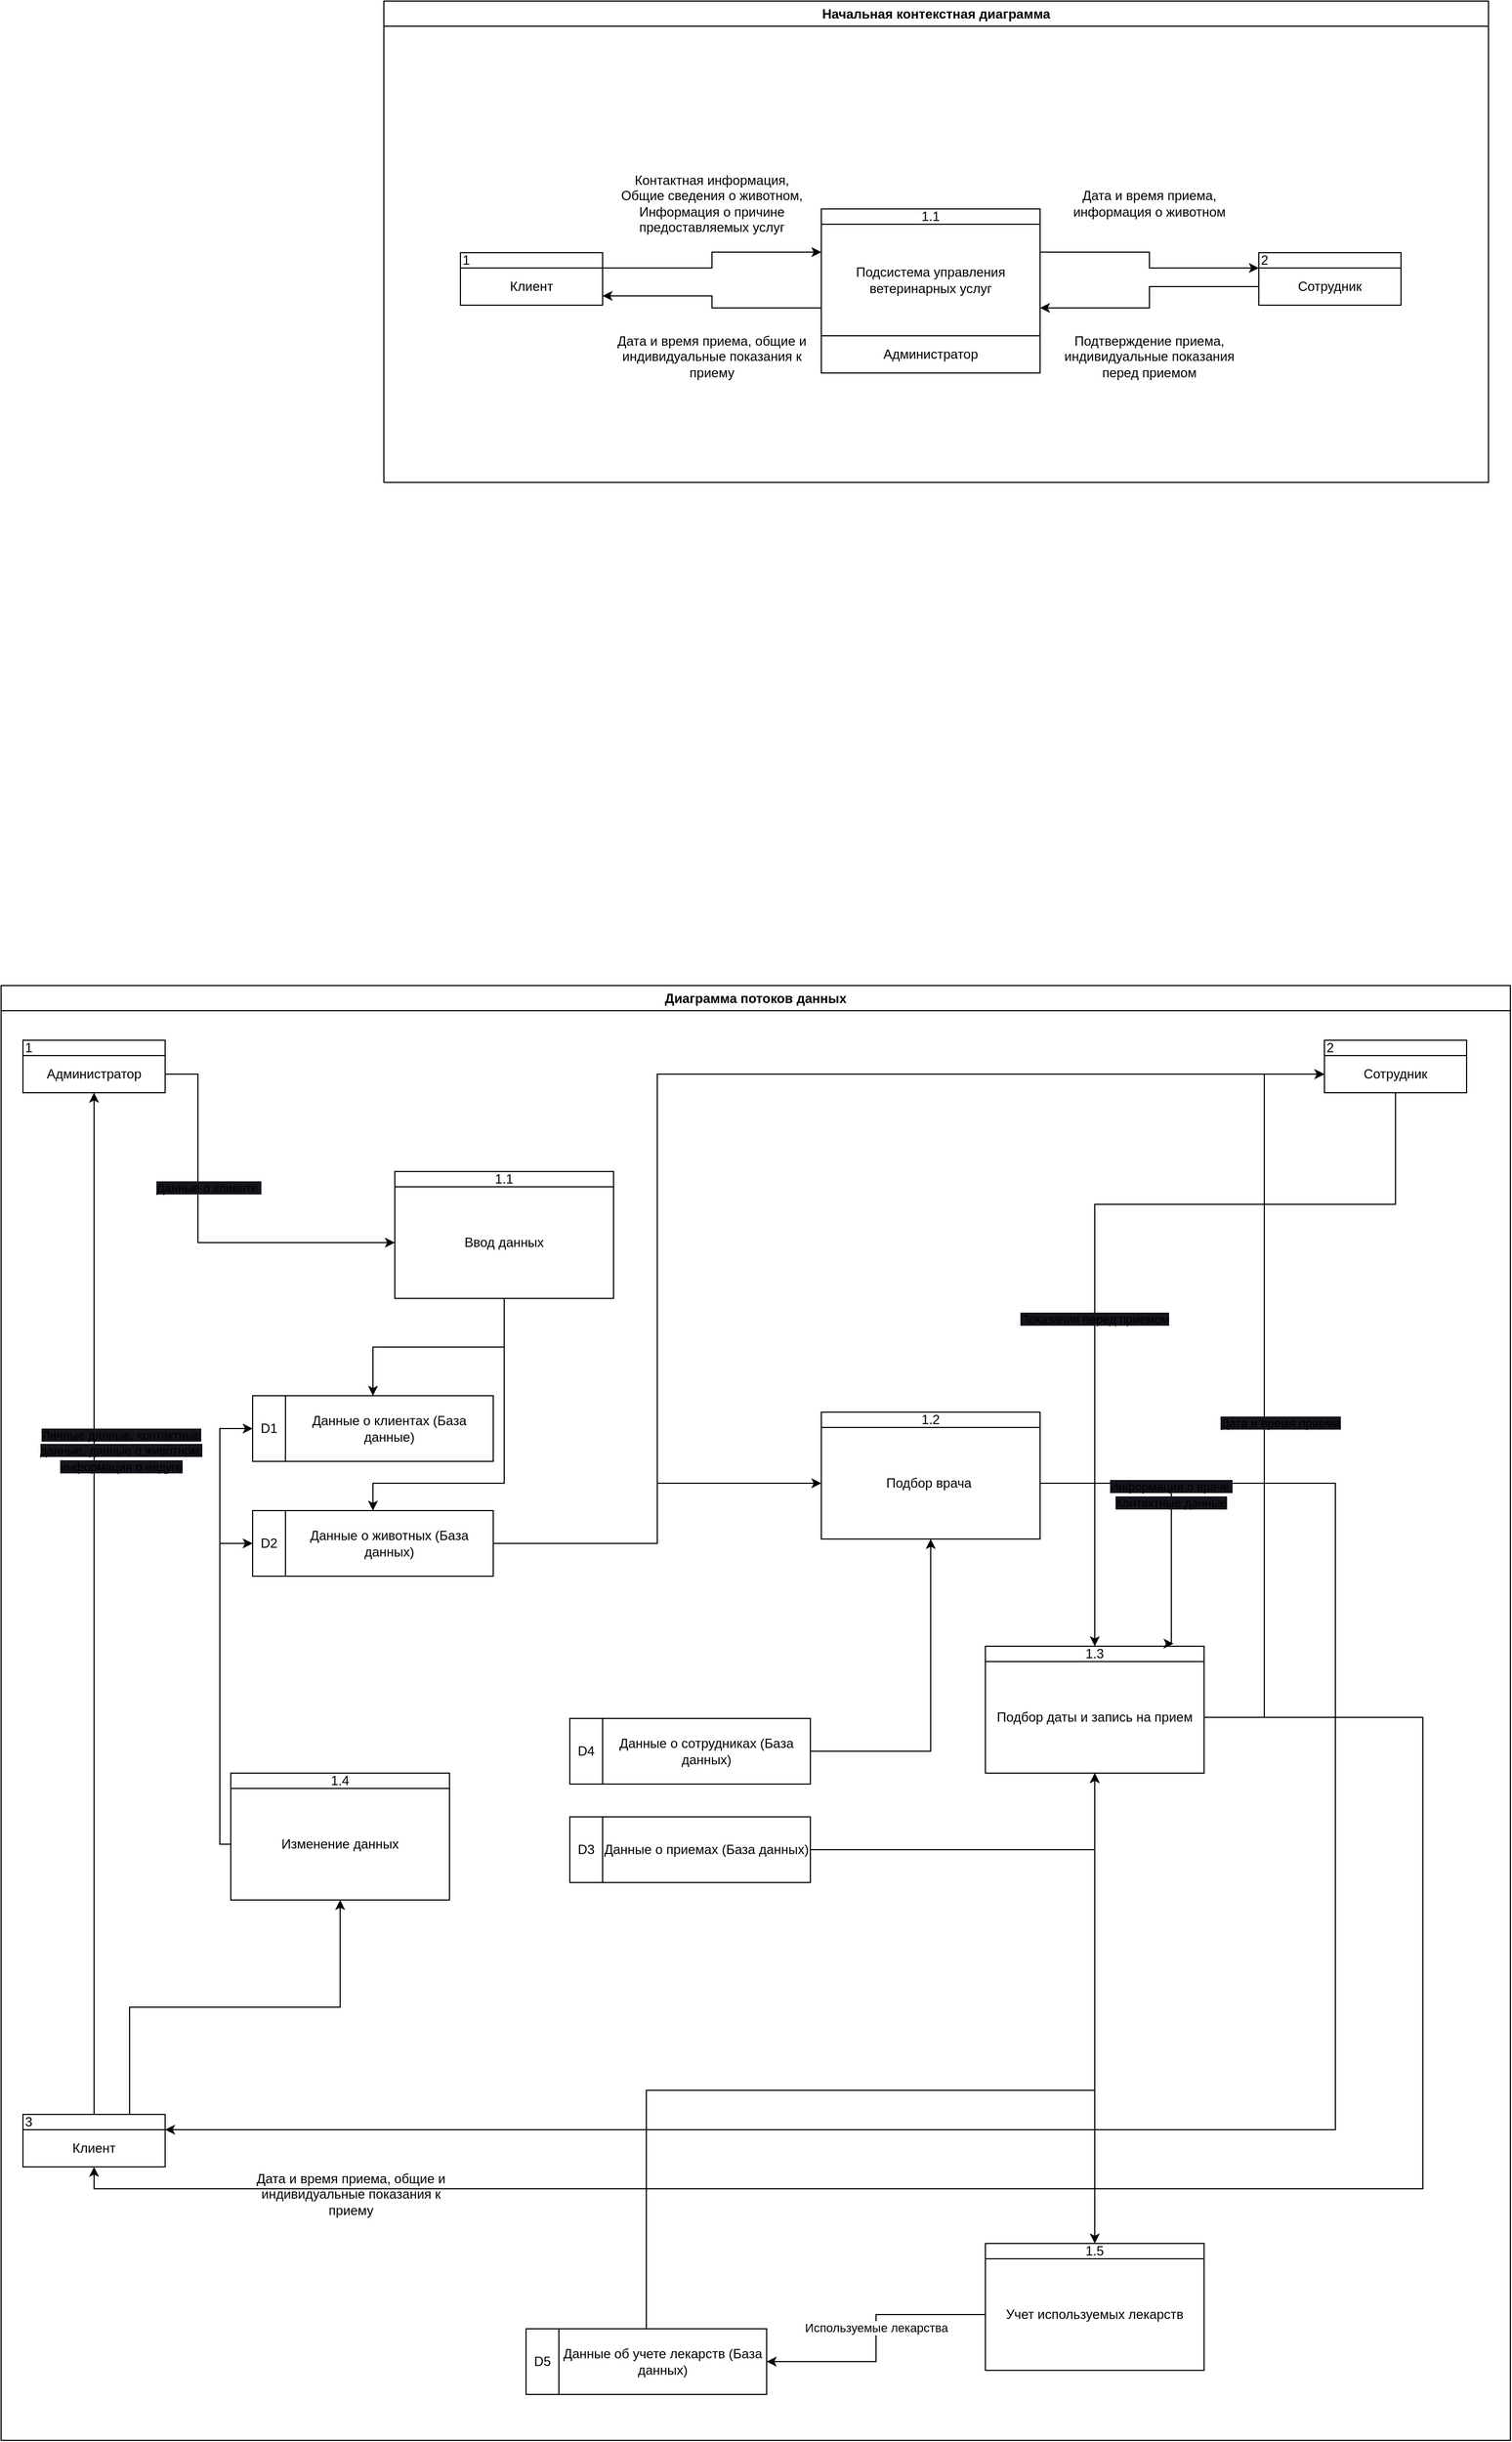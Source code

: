 <mxfile>
    <diagram id="RRAzaoYitpK-9rhb-ZoL" name="Page-1">
        <mxGraphModel dx="2244" dy="937" grid="1" gridSize="10" guides="1" tooltips="1" connect="1" arrows="1" fold="1" page="1" pageScale="1" pageWidth="850" pageHeight="1100" math="0" shadow="0">
            <root>
                <mxCell id="0"/>
                <mxCell id="1" parent="0"/>
                <mxCell id="9" value="" style="childLayout=tableLayout;recursiveResize=0;shadow=0;fillColor=none;" vertex="1" parent="1">
                    <mxGeometry x="340" y="630" width="200" height="150" as="geometry"/>
                </mxCell>
                <mxCell id="10" value="" style="shape=tableRow;horizontal=0;startSize=0;swimlaneHead=0;swimlaneBody=0;top=0;left=0;bottom=0;right=0;dropTarget=0;collapsible=0;recursiveResize=0;expand=0;fontStyle=0;fillColor=none;strokeColor=inherit;" vertex="1" parent="9">
                    <mxGeometry width="200" height="14" as="geometry"/>
                </mxCell>
                <mxCell id="11" value="1.1" style="connectable=0;recursiveResize=0;strokeColor=inherit;fillColor=none;align=center;whiteSpace=wrap;html=1;" vertex="1" parent="10">
                    <mxGeometry width="200" height="14" as="geometry">
                        <mxRectangle width="200" height="14" as="alternateBounds"/>
                    </mxGeometry>
                </mxCell>
                <mxCell id="14" style="shape=tableRow;horizontal=0;startSize=0;swimlaneHead=0;swimlaneBody=0;top=0;left=0;bottom=0;right=0;dropTarget=0;collapsible=0;recursiveResize=0;expand=0;fontStyle=0;fillColor=none;strokeColor=inherit;" vertex="1" parent="9">
                    <mxGeometry y="14" width="200" height="102" as="geometry"/>
                </mxCell>
                <mxCell id="15" value="Подсистема управления ветеринарных услуг" style="connectable=0;recursiveResize=0;strokeColor=inherit;fillColor=none;align=center;whiteSpace=wrap;html=1;" vertex="1" parent="14">
                    <mxGeometry width="200" height="102" as="geometry">
                        <mxRectangle width="200" height="102" as="alternateBounds"/>
                    </mxGeometry>
                </mxCell>
                <mxCell id="18" style="shape=tableRow;horizontal=0;startSize=0;swimlaneHead=0;swimlaneBody=0;top=0;left=0;bottom=0;right=0;dropTarget=0;collapsible=0;recursiveResize=0;expand=0;fontStyle=0;fillColor=none;strokeColor=inherit;" vertex="1" parent="9">
                    <mxGeometry y="116" width="200" height="34" as="geometry"/>
                </mxCell>
                <mxCell id="19" value="Администратор" style="connectable=0;recursiveResize=0;strokeColor=inherit;fillColor=none;align=center;whiteSpace=wrap;html=1;" vertex="1" parent="18">
                    <mxGeometry width="200" height="34" as="geometry">
                        <mxRectangle width="200" height="34" as="alternateBounds"/>
                    </mxGeometry>
                </mxCell>
                <mxCell id="25" value="" style="childLayout=tableLayout;recursiveResize=0;shadow=0;fillColor=none;" vertex="1" parent="1">
                    <mxGeometry x="10" y="670" width="130" height="48" as="geometry"/>
                </mxCell>
                <mxCell id="26" value="" style="shape=tableRow;horizontal=0;startSize=0;swimlaneHead=0;swimlaneBody=0;top=0;left=0;bottom=0;right=0;dropTarget=0;collapsible=0;recursiveResize=0;expand=0;fontStyle=0;fillColor=none;strokeColor=inherit;" vertex="1" parent="25">
                    <mxGeometry width="130" height="14" as="geometry"/>
                </mxCell>
                <mxCell id="27" value="1" style="connectable=0;recursiveResize=0;strokeColor=inherit;fillColor=none;align=left;whiteSpace=wrap;html=1;" vertex="1" parent="26">
                    <mxGeometry width="130" height="14" as="geometry">
                        <mxRectangle width="130" height="14" as="alternateBounds"/>
                    </mxGeometry>
                </mxCell>
                <mxCell id="30" style="shape=tableRow;horizontal=0;startSize=0;swimlaneHead=0;swimlaneBody=0;top=0;left=0;bottom=0;right=0;dropTarget=0;collapsible=0;recursiveResize=0;expand=0;fontStyle=0;fillColor=none;strokeColor=inherit;" vertex="1" parent="25">
                    <mxGeometry y="14" width="130" height="34" as="geometry"/>
                </mxCell>
                <mxCell id="31" value="Клиент" style="connectable=0;recursiveResize=0;strokeColor=inherit;fillColor=none;align=center;whiteSpace=wrap;html=1;" vertex="1" parent="30">
                    <mxGeometry width="130" height="34" as="geometry">
                        <mxRectangle width="130" height="34" as="alternateBounds"/>
                    </mxGeometry>
                </mxCell>
                <mxCell id="32" style="edgeStyle=orthogonalEdgeStyle;rounded=0;html=1;exitX=1;exitY=0;exitDx=0;exitDy=0;entryX=0;entryY=0.25;entryDx=0;entryDy=0;" edge="1" parent="1" source="30" target="14">
                    <mxGeometry relative="1" as="geometry">
                        <Array as="points">
                            <mxPoint x="240" y="684"/>
                            <mxPoint x="240" y="670"/>
                        </Array>
                    </mxGeometry>
                </mxCell>
                <mxCell id="33" style="edgeStyle=orthogonalEdgeStyle;rounded=0;html=1;exitX=1;exitY=0.75;exitDx=0;exitDy=0;entryX=0;entryY=0.75;entryDx=0;entryDy=0;startArrow=classic;startFill=1;endArrow=none;endFill=0;" edge="1" parent="1" source="30" target="14">
                    <mxGeometry relative="1" as="geometry"/>
                </mxCell>
                <mxCell id="34" value="Контактная информация, Общие сведения о животном,&lt;br&gt;Информация о причине предоставляемых услуг" style="text;html=1;strokeColor=none;fillColor=none;align=center;verticalAlign=middle;whiteSpace=wrap;rounded=0;" vertex="1" parent="1">
                    <mxGeometry x="150" y="590" width="180" height="70" as="geometry"/>
                </mxCell>
                <mxCell id="36" value="" style="childLayout=tableLayout;recursiveResize=0;shadow=0;fillColor=none;" vertex="1" parent="1">
                    <mxGeometry x="740" y="670" width="130" height="48" as="geometry"/>
                </mxCell>
                <mxCell id="37" value="" style="shape=tableRow;horizontal=0;startSize=0;swimlaneHead=0;swimlaneBody=0;top=0;left=0;bottom=0;right=0;dropTarget=0;collapsible=0;recursiveResize=0;expand=0;fontStyle=0;fillColor=none;strokeColor=inherit;" vertex="1" parent="36">
                    <mxGeometry width="130" height="14" as="geometry"/>
                </mxCell>
                <mxCell id="38" value="2" style="connectable=0;recursiveResize=0;strokeColor=inherit;fillColor=none;align=left;whiteSpace=wrap;html=1;" vertex="1" parent="37">
                    <mxGeometry width="130" height="14" as="geometry">
                        <mxRectangle width="130" height="14" as="alternateBounds"/>
                    </mxGeometry>
                </mxCell>
                <mxCell id="39" style="shape=tableRow;horizontal=0;startSize=0;swimlaneHead=0;swimlaneBody=0;top=0;left=0;bottom=0;right=0;dropTarget=0;collapsible=0;recursiveResize=0;expand=0;fontStyle=0;fillColor=none;strokeColor=inherit;" vertex="1" parent="36">
                    <mxGeometry y="14" width="130" height="34" as="geometry"/>
                </mxCell>
                <mxCell id="40" value="Сотрудник" style="connectable=0;recursiveResize=0;strokeColor=inherit;fillColor=none;align=center;whiteSpace=wrap;html=1;" vertex="1" parent="39">
                    <mxGeometry width="130" height="34" as="geometry">
                        <mxRectangle width="130" height="34" as="alternateBounds"/>
                    </mxGeometry>
                </mxCell>
                <mxCell id="41" style="edgeStyle=orthogonalEdgeStyle;rounded=0;html=1;exitX=1;exitY=0.25;exitDx=0;exitDy=0;entryX=0;entryY=0;entryDx=0;entryDy=0;" edge="1" parent="1" source="14" target="39">
                    <mxGeometry relative="1" as="geometry">
                        <Array as="points">
                            <mxPoint x="640" y="669"/>
                            <mxPoint x="640" y="684"/>
                        </Array>
                    </mxGeometry>
                </mxCell>
                <mxCell id="42" style="edgeStyle=orthogonalEdgeStyle;rounded=0;html=1;exitX=1;exitY=0.75;exitDx=0;exitDy=0;entryX=0;entryY=0.5;entryDx=0;entryDy=0;endArrow=none;endFill=0;startArrow=classic;startFill=1;" edge="1" parent="1" source="14" target="39">
                    <mxGeometry relative="1" as="geometry">
                        <Array as="points">
                            <mxPoint x="640" y="721"/>
                            <mxPoint x="640" y="701"/>
                        </Array>
                    </mxGeometry>
                </mxCell>
                <mxCell id="43" value="Дата и время приема, общие и индивидуальные показания к приему" style="text;html=1;strokeColor=none;fillColor=none;align=center;verticalAlign=middle;whiteSpace=wrap;rounded=0;" vertex="1" parent="1">
                    <mxGeometry x="150" y="730" width="180" height="70" as="geometry"/>
                </mxCell>
                <mxCell id="44" value="Дата и время приема, информация о животном" style="text;html=1;strokeColor=none;fillColor=none;align=center;verticalAlign=middle;whiteSpace=wrap;rounded=0;" vertex="1" parent="1">
                    <mxGeometry x="550" y="590" width="180" height="70" as="geometry"/>
                </mxCell>
                <mxCell id="45" value="Подтверждение приема, индивидуальные показания перед приемом" style="text;html=1;strokeColor=none;fillColor=none;align=center;verticalAlign=middle;whiteSpace=wrap;rounded=0;" vertex="1" parent="1">
                    <mxGeometry x="550" y="730" width="180" height="70" as="geometry"/>
                </mxCell>
                <mxCell id="47" value="Начальная контекстная диаграмма" style="swimlane;whiteSpace=wrap;html=1;" vertex="1" parent="1">
                    <mxGeometry x="-60" y="440" width="1010" height="440" as="geometry"/>
                </mxCell>
                <mxCell id="48" value="Диаграмма потоков данных" style="swimlane;whiteSpace=wrap;html=1;" vertex="1" parent="1">
                    <mxGeometry x="-410" y="1340" width="1380" height="1330" as="geometry"/>
                </mxCell>
                <mxCell id="49" value="" style="childLayout=tableLayout;recursiveResize=0;shadow=0;fillColor=none;" vertex="1" parent="48">
                    <mxGeometry x="20" y="50" width="130" height="48" as="geometry"/>
                </mxCell>
                <mxCell id="50" value="" style="shape=tableRow;horizontal=0;startSize=0;swimlaneHead=0;swimlaneBody=0;top=0;left=0;bottom=0;right=0;dropTarget=0;collapsible=0;recursiveResize=0;expand=0;fontStyle=0;fillColor=none;strokeColor=inherit;" vertex="1" parent="49">
                    <mxGeometry width="130" height="14" as="geometry"/>
                </mxCell>
                <mxCell id="51" value="1" style="connectable=0;recursiveResize=0;strokeColor=inherit;fillColor=none;align=left;whiteSpace=wrap;html=1;" vertex="1" parent="50">
                    <mxGeometry width="130" height="14" as="geometry">
                        <mxRectangle width="130" height="14" as="alternateBounds"/>
                    </mxGeometry>
                </mxCell>
                <mxCell id="52" style="shape=tableRow;horizontal=0;startSize=0;swimlaneHead=0;swimlaneBody=0;top=0;left=0;bottom=0;right=0;dropTarget=0;collapsible=0;recursiveResize=0;expand=0;fontStyle=0;fillColor=none;strokeColor=inherit;" vertex="1" parent="49">
                    <mxGeometry y="14" width="130" height="34" as="geometry"/>
                </mxCell>
                <mxCell id="53" value="Администратор" style="connectable=0;recursiveResize=0;strokeColor=inherit;fillColor=none;align=center;whiteSpace=wrap;html=1;" vertex="1" parent="52">
                    <mxGeometry width="130" height="34" as="geometry">
                        <mxRectangle width="130" height="34" as="alternateBounds"/>
                    </mxGeometry>
                </mxCell>
                <mxCell id="54" value="" style="childLayout=tableLayout;recursiveResize=0;shadow=0;fillColor=none;" vertex="1" parent="48">
                    <mxGeometry x="1210" y="50" width="130" height="48" as="geometry"/>
                </mxCell>
                <mxCell id="55" value="" style="shape=tableRow;horizontal=0;startSize=0;swimlaneHead=0;swimlaneBody=0;top=0;left=0;bottom=0;right=0;dropTarget=0;collapsible=0;recursiveResize=0;expand=0;fontStyle=0;fillColor=none;strokeColor=inherit;" vertex="1" parent="54">
                    <mxGeometry width="130" height="14" as="geometry"/>
                </mxCell>
                <mxCell id="56" value="2" style="connectable=0;recursiveResize=0;strokeColor=inherit;fillColor=none;align=left;whiteSpace=wrap;html=1;" vertex="1" parent="55">
                    <mxGeometry width="130" height="14" as="geometry">
                        <mxRectangle width="130" height="14" as="alternateBounds"/>
                    </mxGeometry>
                </mxCell>
                <mxCell id="57" style="shape=tableRow;horizontal=0;startSize=0;swimlaneHead=0;swimlaneBody=0;top=0;left=0;bottom=0;right=0;dropTarget=0;collapsible=0;recursiveResize=0;expand=0;fontStyle=0;fillColor=none;strokeColor=inherit;" vertex="1" parent="54">
                    <mxGeometry y="14" width="130" height="34" as="geometry"/>
                </mxCell>
                <mxCell id="58" value="Сотрудник" style="connectable=0;recursiveResize=0;strokeColor=inherit;fillColor=none;align=center;whiteSpace=wrap;html=1;" vertex="1" parent="57">
                    <mxGeometry width="130" height="34" as="geometry">
                        <mxRectangle width="130" height="34" as="alternateBounds"/>
                    </mxGeometry>
                </mxCell>
                <mxCell id="64" value="" style="childLayout=tableLayout;recursiveResize=0;shadow=0;fillColor=none;" vertex="1" parent="48">
                    <mxGeometry x="360" y="170" width="200" height="116" as="geometry"/>
                </mxCell>
                <mxCell id="65" value="" style="shape=tableRow;horizontal=0;startSize=0;swimlaneHead=0;swimlaneBody=0;top=0;left=0;bottom=0;right=0;dropTarget=0;collapsible=0;recursiveResize=0;expand=0;fontStyle=0;fillColor=none;strokeColor=inherit;" vertex="1" parent="64">
                    <mxGeometry width="200" height="14" as="geometry"/>
                </mxCell>
                <mxCell id="66" value="1.1" style="connectable=0;recursiveResize=0;strokeColor=inherit;fillColor=none;align=center;whiteSpace=wrap;html=1;" vertex="1" parent="65">
                    <mxGeometry width="200" height="14" as="geometry">
                        <mxRectangle width="200" height="14" as="alternateBounds"/>
                    </mxGeometry>
                </mxCell>
                <mxCell id="67" style="shape=tableRow;horizontal=0;startSize=0;swimlaneHead=0;swimlaneBody=0;top=0;left=0;bottom=0;right=0;dropTarget=0;collapsible=0;recursiveResize=0;expand=0;fontStyle=0;fillColor=none;strokeColor=inherit;" vertex="1" parent="64">
                    <mxGeometry y="14" width="200" height="102" as="geometry"/>
                </mxCell>
                <mxCell id="68" value="Ввод данных" style="connectable=0;recursiveResize=0;strokeColor=inherit;fillColor=none;align=center;whiteSpace=wrap;html=1;" vertex="1" parent="67">
                    <mxGeometry width="200" height="102" as="geometry">
                        <mxRectangle width="200" height="102" as="alternateBounds"/>
                    </mxGeometry>
                </mxCell>
                <mxCell id="71" style="edgeStyle=orthogonalEdgeStyle;rounded=0;html=1;entryX=0;entryY=0.5;entryDx=0;entryDy=0;startArrow=none;startFill=0;endArrow=classic;endFill=1;" edge="1" parent="48" source="52" target="67">
                    <mxGeometry relative="1" as="geometry">
                        <Array as="points">
                            <mxPoint x="180" y="81"/>
                            <mxPoint x="180" y="235"/>
                        </Array>
                    </mxGeometry>
                </mxCell>
                <mxCell id="86" value="" style="childLayout=tableLayout;recursiveResize=0;shadow=0;fillColor=none;" vertex="1" parent="48">
                    <mxGeometry x="230" y="375" width="220" height="60" as="geometry"/>
                </mxCell>
                <mxCell id="89" style="shape=tableRow;horizontal=0;startSize=0;swimlaneHead=0;swimlaneBody=0;top=0;left=0;bottom=0;right=0;dropTarget=0;collapsible=0;recursiveResize=0;expand=0;fontStyle=0;fillColor=none;strokeColor=inherit;" vertex="1" parent="86">
                    <mxGeometry width="220" height="60" as="geometry"/>
                </mxCell>
                <mxCell id="90" value="D1" style="connectable=0;recursiveResize=0;strokeColor=inherit;fillColor=none;align=center;whiteSpace=wrap;html=1;" vertex="1" parent="89">
                    <mxGeometry width="30" height="60" as="geometry">
                        <mxRectangle width="30" height="60" as="alternateBounds"/>
                    </mxGeometry>
                </mxCell>
                <mxCell id="92" value="Данные о клиентах (База данные)" style="connectable=0;recursiveResize=0;strokeColor=inherit;fillColor=none;align=center;whiteSpace=wrap;html=1;" vertex="1" parent="89">
                    <mxGeometry x="30" width="190" height="60" as="geometry">
                        <mxRectangle width="190" height="60" as="alternateBounds"/>
                    </mxGeometry>
                </mxCell>
                <mxCell id="93" style="edgeStyle=orthogonalEdgeStyle;rounded=0;html=1;startArrow=none;startFill=0;endArrow=classic;endFill=1;" edge="1" parent="48" source="69" target="89">
                    <mxGeometry relative="1" as="geometry">
                        <Array as="points">
                            <mxPoint x="460" y="360"/>
                            <mxPoint x="355" y="360"/>
                        </Array>
                    </mxGeometry>
                </mxCell>
                <mxCell id="99" style="edgeStyle=orthogonalEdgeStyle;rounded=0;html=1;startArrow=none;startFill=0;endArrow=classic;endFill=1;" edge="1" parent="48" source="94" target="52">
                    <mxGeometry relative="1" as="geometry"/>
                </mxCell>
                <mxCell id="94" value="" style="childLayout=tableLayout;recursiveResize=0;shadow=0;fillColor=none;" vertex="1" parent="48">
                    <mxGeometry x="20" y="1032" width="130" height="48" as="geometry"/>
                </mxCell>
                <mxCell id="95" value="" style="shape=tableRow;horizontal=0;startSize=0;swimlaneHead=0;swimlaneBody=0;top=0;left=0;bottom=0;right=0;dropTarget=0;collapsible=0;recursiveResize=0;expand=0;fontStyle=0;fillColor=none;strokeColor=inherit;" vertex="1" parent="94">
                    <mxGeometry width="130" height="14" as="geometry"/>
                </mxCell>
                <mxCell id="96" value="3" style="connectable=0;recursiveResize=0;strokeColor=inherit;fillColor=none;align=left;whiteSpace=wrap;html=1;" vertex="1" parent="95">
                    <mxGeometry width="130" height="14" as="geometry">
                        <mxRectangle width="130" height="14" as="alternateBounds"/>
                    </mxGeometry>
                </mxCell>
                <mxCell id="97" style="shape=tableRow;horizontal=0;startSize=0;swimlaneHead=0;swimlaneBody=0;top=0;left=0;bottom=0;right=0;dropTarget=0;collapsible=0;recursiveResize=0;expand=0;fontStyle=0;fillColor=none;strokeColor=inherit;" vertex="1" parent="94">
                    <mxGeometry y="14" width="130" height="34" as="geometry"/>
                </mxCell>
                <mxCell id="98" value="Клиент" style="connectable=0;recursiveResize=0;strokeColor=inherit;fillColor=none;align=center;whiteSpace=wrap;html=1;" vertex="1" parent="97">
                    <mxGeometry width="130" height="34" as="geometry">
                        <mxRectangle width="130" height="34" as="alternateBounds"/>
                    </mxGeometry>
                </mxCell>
                <mxCell id="101" value="&lt;span style=&quot;font-size: 11px; background-color: rgb(24, 20, 29);&quot;&gt;Личные данные, контактные данные, данные о животном, информация о недуге&lt;/span&gt;" style="text;html=1;strokeColor=none;fillColor=none;align=center;verticalAlign=middle;whiteSpace=wrap;rounded=0;" vertex="1" parent="48">
                    <mxGeometry x="20" y="390" width="180" height="70" as="geometry"/>
                </mxCell>
                <mxCell id="102" value="" style="childLayout=tableLayout;recursiveResize=0;shadow=0;fillColor=none;" vertex="1" parent="48">
                    <mxGeometry x="230" y="480" width="220" height="60" as="geometry"/>
                </mxCell>
                <mxCell id="103" style="shape=tableRow;horizontal=0;startSize=0;swimlaneHead=0;swimlaneBody=0;top=0;left=0;bottom=0;right=0;dropTarget=0;collapsible=0;recursiveResize=0;expand=0;fontStyle=0;fillColor=none;strokeColor=inherit;" vertex="1" parent="102">
                    <mxGeometry width="220" height="60" as="geometry"/>
                </mxCell>
                <mxCell id="104" value="D2" style="connectable=0;recursiveResize=0;strokeColor=inherit;fillColor=none;align=center;whiteSpace=wrap;html=1;" vertex="1" parent="103">
                    <mxGeometry width="30" height="60" as="geometry">
                        <mxRectangle width="30" height="60" as="alternateBounds"/>
                    </mxGeometry>
                </mxCell>
                <mxCell id="105" value="Данные о животных (База данных)" style="connectable=0;recursiveResize=0;strokeColor=inherit;fillColor=none;align=center;whiteSpace=wrap;html=1;" vertex="1" parent="103">
                    <mxGeometry x="30" width="190" height="60" as="geometry">
                        <mxRectangle width="190" height="60" as="alternateBounds"/>
                    </mxGeometry>
                </mxCell>
                <mxCell id="106" style="edgeStyle=orthogonalEdgeStyle;rounded=0;html=1;startArrow=none;startFill=0;endArrow=classic;endFill=1;" edge="1" parent="48" source="69" target="103">
                    <mxGeometry relative="1" as="geometry">
                        <Array as="points">
                            <mxPoint x="460" y="360"/>
                            <mxPoint x="570" y="360"/>
                        </Array>
                    </mxGeometry>
                </mxCell>
                <mxCell id="108" value="&lt;span style=&quot;font-size: 11px; background-color: rgb(24, 20, 29);&quot;&gt;Данные о клиенте&amp;nbsp;&lt;/span&gt;" style="text;html=1;strokeColor=none;fillColor=none;align=center;verticalAlign=middle;whiteSpace=wrap;rounded=0;" vertex="1" parent="48">
                    <mxGeometry x="100" y="150" width="180" height="70" as="geometry"/>
                </mxCell>
                <mxCell id="115" style="edgeStyle=orthogonalEdgeStyle;rounded=0;html=1;startArrow=none;startFill=0;endArrow=classic;endFill=1;" edge="1" parent="48" source="67" target="89">
                    <mxGeometry relative="1" as="geometry"/>
                </mxCell>
                <mxCell id="116" style="edgeStyle=orthogonalEdgeStyle;rounded=0;html=1;entryX=0.5;entryY=0;entryDx=0;entryDy=0;startArrow=none;startFill=0;endArrow=classic;endFill=1;" edge="1" parent="48" source="67" target="103">
                    <mxGeometry relative="1" as="geometry">
                        <Array as="points">
                            <mxPoint x="460" y="455"/>
                            <mxPoint x="340" y="455"/>
                        </Array>
                    </mxGeometry>
                </mxCell>
                <mxCell id="117" value="" style="childLayout=tableLayout;recursiveResize=0;shadow=0;fillColor=none;" vertex="1" parent="48">
                    <mxGeometry x="750" y="390" width="200" height="116" as="geometry"/>
                </mxCell>
                <mxCell id="118" value="" style="shape=tableRow;horizontal=0;startSize=0;swimlaneHead=0;swimlaneBody=0;top=0;left=0;bottom=0;right=0;dropTarget=0;collapsible=0;recursiveResize=0;expand=0;fontStyle=0;fillColor=none;strokeColor=inherit;" vertex="1" parent="117">
                    <mxGeometry width="200" height="14" as="geometry"/>
                </mxCell>
                <mxCell id="119" value="1.2" style="connectable=0;recursiveResize=0;strokeColor=inherit;fillColor=none;align=center;whiteSpace=wrap;html=1;" vertex="1" parent="118">
                    <mxGeometry width="200" height="14" as="geometry">
                        <mxRectangle width="200" height="14" as="alternateBounds"/>
                    </mxGeometry>
                </mxCell>
                <mxCell id="120" style="shape=tableRow;horizontal=0;startSize=0;swimlaneHead=0;swimlaneBody=0;top=0;left=0;bottom=0;right=0;dropTarget=0;collapsible=0;recursiveResize=0;expand=0;fontStyle=0;fillColor=none;strokeColor=inherit;" vertex="1" parent="117">
                    <mxGeometry y="14" width="200" height="102" as="geometry"/>
                </mxCell>
                <mxCell id="121" value="Подбор врача&amp;nbsp;" style="connectable=0;recursiveResize=0;strokeColor=inherit;fillColor=none;align=center;whiteSpace=wrap;html=1;" vertex="1" parent="120">
                    <mxGeometry width="200" height="102" as="geometry">
                        <mxRectangle width="200" height="102" as="alternateBounds"/>
                    </mxGeometry>
                </mxCell>
                <mxCell id="109" value="" style="childLayout=tableLayout;recursiveResize=0;shadow=0;fillColor=none;" vertex="1" parent="48">
                    <mxGeometry x="520" y="760" width="220" height="60" as="geometry"/>
                </mxCell>
                <mxCell id="110" style="shape=tableRow;horizontal=0;startSize=0;swimlaneHead=0;swimlaneBody=0;top=0;left=0;bottom=0;right=0;dropTarget=0;collapsible=0;recursiveResize=0;expand=0;fontStyle=0;fillColor=none;strokeColor=inherit;" vertex="1" parent="109">
                    <mxGeometry width="220" height="60" as="geometry"/>
                </mxCell>
                <mxCell id="111" value="D3" style="connectable=0;recursiveResize=0;strokeColor=inherit;fillColor=none;align=center;whiteSpace=wrap;html=1;" vertex="1" parent="110">
                    <mxGeometry width="30" height="60" as="geometry">
                        <mxRectangle width="30" height="60" as="alternateBounds"/>
                    </mxGeometry>
                </mxCell>
                <mxCell id="112" value="Данные о приемах (База данных)" style="connectable=0;recursiveResize=0;strokeColor=inherit;fillColor=none;align=center;whiteSpace=wrap;html=1;" vertex="1" parent="110">
                    <mxGeometry x="30" width="190" height="60" as="geometry">
                        <mxRectangle width="190" height="60" as="alternateBounds"/>
                    </mxGeometry>
                </mxCell>
                <mxCell id="122" value="" style="childLayout=tableLayout;recursiveResize=0;shadow=0;fillColor=none;" vertex="1" parent="48">
                    <mxGeometry x="520" y="670" width="220" height="60" as="geometry"/>
                </mxCell>
                <mxCell id="123" style="shape=tableRow;horizontal=0;startSize=0;swimlaneHead=0;swimlaneBody=0;top=0;left=0;bottom=0;right=0;dropTarget=0;collapsible=0;recursiveResize=0;expand=0;fontStyle=0;fillColor=none;strokeColor=inherit;" vertex="1" parent="122">
                    <mxGeometry width="220" height="60" as="geometry"/>
                </mxCell>
                <mxCell id="124" value="D4" style="connectable=0;recursiveResize=0;strokeColor=inherit;fillColor=none;align=center;whiteSpace=wrap;html=1;" vertex="1" parent="123">
                    <mxGeometry width="30" height="60" as="geometry">
                        <mxRectangle width="30" height="60" as="alternateBounds"/>
                    </mxGeometry>
                </mxCell>
                <mxCell id="125" value="Данные о сотрудниках (База данных)" style="connectable=0;recursiveResize=0;strokeColor=inherit;fillColor=none;align=center;whiteSpace=wrap;html=1;" vertex="1" parent="123">
                    <mxGeometry x="30" width="190" height="60" as="geometry">
                        <mxRectangle width="190" height="60" as="alternateBounds"/>
                    </mxGeometry>
                </mxCell>
                <mxCell id="126" style="edgeStyle=orthogonalEdgeStyle;rounded=0;html=1;startArrow=none;startFill=0;endArrow=classic;endFill=1;" edge="1" parent="48" source="123" target="120">
                    <mxGeometry relative="1" as="geometry"/>
                </mxCell>
                <mxCell id="128" style="edgeStyle=orthogonalEdgeStyle;rounded=0;html=1;startArrow=none;startFill=0;endArrow=classic;endFill=1;" edge="1" parent="48" source="103" target="120">
                    <mxGeometry relative="1" as="geometry"/>
                </mxCell>
                <mxCell id="137" value="" style="childLayout=tableLayout;recursiveResize=0;shadow=0;fillColor=none;" vertex="1" parent="48">
                    <mxGeometry x="210" y="720" width="200" height="116" as="geometry"/>
                </mxCell>
                <mxCell id="138" value="" style="shape=tableRow;horizontal=0;startSize=0;swimlaneHead=0;swimlaneBody=0;top=0;left=0;bottom=0;right=0;dropTarget=0;collapsible=0;recursiveResize=0;expand=0;fontStyle=0;fillColor=none;strokeColor=inherit;" vertex="1" parent="137">
                    <mxGeometry width="200" height="14" as="geometry"/>
                </mxCell>
                <mxCell id="139" value="1.4" style="connectable=0;recursiveResize=0;strokeColor=inherit;fillColor=none;align=center;whiteSpace=wrap;html=1;" vertex="1" parent="138">
                    <mxGeometry width="200" height="14" as="geometry">
                        <mxRectangle width="200" height="14" as="alternateBounds"/>
                    </mxGeometry>
                </mxCell>
                <mxCell id="140" style="shape=tableRow;horizontal=0;startSize=0;swimlaneHead=0;swimlaneBody=0;top=0;left=0;bottom=0;right=0;dropTarget=0;collapsible=0;recursiveResize=0;expand=0;fontStyle=0;fillColor=none;strokeColor=inherit;" vertex="1" parent="137">
                    <mxGeometry y="14" width="200" height="102" as="geometry"/>
                </mxCell>
                <mxCell id="141" value="Изменение данных" style="connectable=0;recursiveResize=0;strokeColor=inherit;fillColor=none;align=center;whiteSpace=wrap;html=1;" vertex="1" parent="140">
                    <mxGeometry width="200" height="102" as="geometry">
                        <mxRectangle width="200" height="102" as="alternateBounds"/>
                    </mxGeometry>
                </mxCell>
                <mxCell id="142" style="edgeStyle=orthogonalEdgeStyle;rounded=0;html=1;startArrow=none;startFill=0;endArrow=classic;endFill=1;exitX=0.75;exitY=0;exitDx=0;exitDy=0;" edge="1" parent="48" source="95" target="140">
                    <mxGeometry relative="1" as="geometry"/>
                </mxCell>
                <mxCell id="143" style="edgeStyle=orthogonalEdgeStyle;rounded=0;html=1;entryX=0;entryY=0.5;entryDx=0;entryDy=0;startArrow=none;startFill=0;endArrow=classic;endFill=1;" edge="1" parent="48" source="140" target="89">
                    <mxGeometry relative="1" as="geometry">
                        <Array as="points">
                            <mxPoint x="200" y="785"/>
                            <mxPoint x="200" y="405"/>
                        </Array>
                    </mxGeometry>
                </mxCell>
                <mxCell id="144" style="edgeStyle=orthogonalEdgeStyle;rounded=0;html=1;entryX=0;entryY=0.5;entryDx=0;entryDy=0;startArrow=none;startFill=0;endArrow=classic;endFill=1;" edge="1" parent="48" source="140" target="103">
                    <mxGeometry relative="1" as="geometry">
                        <Array as="points">
                            <mxPoint x="200" y="785"/>
                            <mxPoint x="200" y="510"/>
                        </Array>
                    </mxGeometry>
                </mxCell>
                <mxCell id="145" value="" style="childLayout=tableLayout;recursiveResize=0;shadow=0;fillColor=none;" vertex="1" parent="48">
                    <mxGeometry x="900" y="604" width="200" height="116" as="geometry"/>
                </mxCell>
                <mxCell id="146" value="" style="shape=tableRow;horizontal=0;startSize=0;swimlaneHead=0;swimlaneBody=0;top=0;left=0;bottom=0;right=0;dropTarget=0;collapsible=0;recursiveResize=0;expand=0;fontStyle=0;fillColor=none;strokeColor=inherit;" vertex="1" parent="145">
                    <mxGeometry width="200" height="14" as="geometry"/>
                </mxCell>
                <mxCell id="147" value="1.3" style="connectable=0;recursiveResize=0;strokeColor=inherit;fillColor=none;align=center;whiteSpace=wrap;html=1;" vertex="1" parent="146">
                    <mxGeometry width="200" height="14" as="geometry">
                        <mxRectangle width="200" height="14" as="alternateBounds"/>
                    </mxGeometry>
                </mxCell>
                <mxCell id="148" style="shape=tableRow;horizontal=0;startSize=0;swimlaneHead=0;swimlaneBody=0;top=0;left=0;bottom=0;right=0;dropTarget=0;collapsible=0;recursiveResize=0;expand=0;fontStyle=0;fillColor=none;strokeColor=inherit;" vertex="1" parent="145">
                    <mxGeometry y="14" width="200" height="102" as="geometry"/>
                </mxCell>
                <mxCell id="149" value="Подбор даты и запись на прием" style="connectable=0;recursiveResize=0;strokeColor=inherit;fillColor=none;align=center;whiteSpace=wrap;html=1;" vertex="1" parent="148">
                    <mxGeometry width="200" height="102" as="geometry">
                        <mxRectangle width="200" height="102" as="alternateBounds"/>
                    </mxGeometry>
                </mxCell>
                <mxCell id="150" style="edgeStyle=orthogonalEdgeStyle;rounded=0;html=1;entryX=0;entryY=0.5;entryDx=0;entryDy=0;startArrow=none;startFill=0;endArrow=classic;endFill=1;" edge="1" parent="48" source="103" target="57">
                    <mxGeometry relative="1" as="geometry">
                        <Array as="points">
                            <mxPoint x="600" y="510"/>
                            <mxPoint x="600" y="81"/>
                        </Array>
                    </mxGeometry>
                </mxCell>
                <mxCell id="151" style="edgeStyle=orthogonalEdgeStyle;rounded=0;html=1;entryX=0;entryY=0.5;entryDx=0;entryDy=0;startArrow=none;startFill=0;endArrow=classic;endFill=1;" edge="1" parent="48" source="148" target="57">
                    <mxGeometry relative="1" as="geometry"/>
                </mxCell>
                <mxCell id="152" style="edgeStyle=orthogonalEdgeStyle;rounded=0;html=1;startArrow=none;startFill=0;endArrow=classic;endFill=1;" edge="1" parent="48" source="110" target="148">
                    <mxGeometry relative="1" as="geometry"/>
                </mxCell>
                <mxCell id="156" value="&lt;span style=&quot;font-size: 11px; background-color: rgb(24, 20, 29);&quot;&gt;Дата и время приема&lt;/span&gt;" style="text;html=1;strokeColor=none;fillColor=none;align=center;verticalAlign=middle;whiteSpace=wrap;rounded=0;" vertex="1" parent="48">
                    <mxGeometry x="1080" y="365" width="180" height="70" as="geometry"/>
                </mxCell>
                <mxCell id="157" style="edgeStyle=orthogonalEdgeStyle;rounded=0;html=1;entryX=1;entryY=0;entryDx=0;entryDy=0;startArrow=none;startFill=0;endArrow=classic;endFill=1;" edge="1" parent="48" source="120" target="97">
                    <mxGeometry relative="1" as="geometry">
                        <Array as="points">
                            <mxPoint x="1220" y="455"/>
                            <mxPoint x="1220" y="1046"/>
                        </Array>
                    </mxGeometry>
                </mxCell>
                <mxCell id="159" style="edgeStyle=orthogonalEdgeStyle;rounded=0;html=1;entryX=0.86;entryY=-0.163;entryDx=0;entryDy=0;startArrow=none;startFill=0;endArrow=classic;endFill=1;entryPerimeter=0;" edge="1" parent="48" source="120" target="146">
                    <mxGeometry relative="1" as="geometry">
                        <Array as="points">
                            <mxPoint x="1070" y="455"/>
                            <mxPoint x="1070" y="602"/>
                        </Array>
                    </mxGeometry>
                </mxCell>
                <mxCell id="158" value="&lt;span style=&quot;font-size: 11px; background-color: rgb(24, 20, 29);&quot;&gt;Информация о враче,&lt;br&gt;Контактные данные&lt;br&gt;&lt;/span&gt;" style="text;html=1;strokeColor=none;fillColor=none;align=center;verticalAlign=middle;whiteSpace=wrap;rounded=0;" vertex="1" parent="48">
                    <mxGeometry x="980" y="430" width="180" height="70" as="geometry"/>
                </mxCell>
                <mxCell id="162" style="edgeStyle=orthogonalEdgeStyle;rounded=0;html=1;startArrow=none;startFill=0;endArrow=classic;endFill=1;entryX=0.5;entryY=1;entryDx=0;entryDy=0;" edge="1" parent="48" source="148" target="97">
                    <mxGeometry relative="1" as="geometry">
                        <mxPoint x="175" y="1150" as="targetPoint"/>
                        <Array as="points">
                            <mxPoint x="1300" y="669"/>
                            <mxPoint x="1300" y="1100"/>
                            <mxPoint x="85" y="1100"/>
                        </Array>
                    </mxGeometry>
                </mxCell>
                <mxCell id="163" value="" style="childLayout=tableLayout;recursiveResize=0;shadow=0;fillColor=none;" vertex="1" parent="48">
                    <mxGeometry x="480" y="1228" width="220" height="60" as="geometry"/>
                </mxCell>
                <mxCell id="164" style="shape=tableRow;horizontal=0;startSize=0;swimlaneHead=0;swimlaneBody=0;top=0;left=0;bottom=0;right=0;dropTarget=0;collapsible=0;recursiveResize=0;expand=0;fontStyle=0;fillColor=none;strokeColor=inherit;" vertex="1" parent="163">
                    <mxGeometry width="220" height="60" as="geometry"/>
                </mxCell>
                <mxCell id="165" value="D5" style="connectable=0;recursiveResize=0;strokeColor=inherit;fillColor=none;align=center;whiteSpace=wrap;html=1;" vertex="1" parent="164">
                    <mxGeometry width="30" height="60" as="geometry">
                        <mxRectangle width="30" height="60" as="alternateBounds"/>
                    </mxGeometry>
                </mxCell>
                <mxCell id="166" value="Данные об учете лекарств (База данных)" style="connectable=0;recursiveResize=0;strokeColor=inherit;fillColor=none;align=center;whiteSpace=wrap;html=1;" vertex="1" parent="164">
                    <mxGeometry x="30" width="190" height="60" as="geometry">
                        <mxRectangle width="190" height="60" as="alternateBounds"/>
                    </mxGeometry>
                </mxCell>
                <mxCell id="167" value="" style="childLayout=tableLayout;recursiveResize=0;shadow=0;fillColor=none;" vertex="1" parent="48">
                    <mxGeometry x="900" y="1150" width="200" height="116" as="geometry"/>
                </mxCell>
                <mxCell id="168" value="" style="shape=tableRow;horizontal=0;startSize=0;swimlaneHead=0;swimlaneBody=0;top=0;left=0;bottom=0;right=0;dropTarget=0;collapsible=0;recursiveResize=0;expand=0;fontStyle=0;fillColor=none;strokeColor=inherit;" vertex="1" parent="167">
                    <mxGeometry width="200" height="14" as="geometry"/>
                </mxCell>
                <mxCell id="169" value="1.5" style="connectable=0;recursiveResize=0;strokeColor=inherit;fillColor=none;align=center;whiteSpace=wrap;html=1;" vertex="1" parent="168">
                    <mxGeometry width="200" height="14" as="geometry">
                        <mxRectangle width="200" height="14" as="alternateBounds"/>
                    </mxGeometry>
                </mxCell>
                <mxCell id="170" style="shape=tableRow;horizontal=0;startSize=0;swimlaneHead=0;swimlaneBody=0;top=0;left=0;bottom=0;right=0;dropTarget=0;collapsible=0;recursiveResize=0;expand=0;fontStyle=0;fillColor=none;strokeColor=inherit;" vertex="1" parent="167">
                    <mxGeometry y="14" width="200" height="102" as="geometry"/>
                </mxCell>
                <mxCell id="171" value="Учет используемых лекарств" style="connectable=0;recursiveResize=0;strokeColor=inherit;fillColor=none;align=center;whiteSpace=wrap;html=1;" vertex="1" parent="170">
                    <mxGeometry width="200" height="102" as="geometry">
                        <mxRectangle width="200" height="102" as="alternateBounds"/>
                    </mxGeometry>
                </mxCell>
                <mxCell id="172" style="edgeStyle=orthogonalEdgeStyle;rounded=0;html=1;entryX=0.5;entryY=0;entryDx=0;entryDy=0;startArrow=none;startFill=0;endArrow=classic;endFill=1;" edge="1" parent="48" source="110" target="168">
                    <mxGeometry relative="1" as="geometry"/>
                </mxCell>
                <mxCell id="173" style="edgeStyle=orthogonalEdgeStyle;rounded=0;html=1;startArrow=none;startFill=0;endArrow=classic;endFill=1;" edge="1" parent="48" source="170" target="164">
                    <mxGeometry relative="1" as="geometry"/>
                </mxCell>
                <mxCell id="174" value="Используемые лекарства" style="edgeLabel;html=1;align=center;verticalAlign=middle;resizable=0;points=[];" vertex="1" connectable="0" parent="173">
                    <mxGeometry x="-0.084" relative="1" as="geometry">
                        <mxPoint as="offset"/>
                    </mxGeometry>
                </mxCell>
                <mxCell id="175" style="edgeStyle=orthogonalEdgeStyle;rounded=0;html=1;startArrow=none;startFill=0;endArrow=classic;endFill=1;" edge="1" parent="48" source="164" target="148">
                    <mxGeometry relative="1" as="geometry">
                        <Array as="points">
                            <mxPoint x="590" y="1010"/>
                            <mxPoint x="1000" y="1010"/>
                        </Array>
                    </mxGeometry>
                </mxCell>
                <mxCell id="176" style="edgeStyle=orthogonalEdgeStyle;rounded=0;html=1;entryX=0.5;entryY=0;entryDx=0;entryDy=0;startArrow=none;startFill=0;endArrow=classic;endFill=1;" edge="1" parent="48" source="57" target="146">
                    <mxGeometry relative="1" as="geometry">
                        <Array as="points">
                            <mxPoint x="1275" y="200"/>
                            <mxPoint x="1000" y="200"/>
                        </Array>
                    </mxGeometry>
                </mxCell>
                <mxCell id="178" value="&lt;span style=&quot;font-size: 11px; background-color: rgb(24, 20, 29);&quot;&gt;Показания перед приемом&lt;/span&gt;" style="text;html=1;strokeColor=none;fillColor=none;align=center;verticalAlign=middle;whiteSpace=wrap;rounded=0;" vertex="1" parent="48">
                    <mxGeometry x="910" y="270" width="180" height="70" as="geometry"/>
                </mxCell>
                <mxCell id="180" value="Дата и время приема, общие и индивидуальные показания к приему&lt;span style=&quot;font-size: 11px; background-color: rgb(24, 20, 29);&quot;&gt;&lt;br&gt;&lt;/span&gt;" style="text;html=1;strokeColor=none;fillColor=none;align=center;verticalAlign=middle;whiteSpace=wrap;rounded=0;" vertex="1" parent="48">
                    <mxGeometry x="230" y="1070" width="180" height="70" as="geometry"/>
                </mxCell>
            </root>
        </mxGraphModel>
    </diagram>
</mxfile>